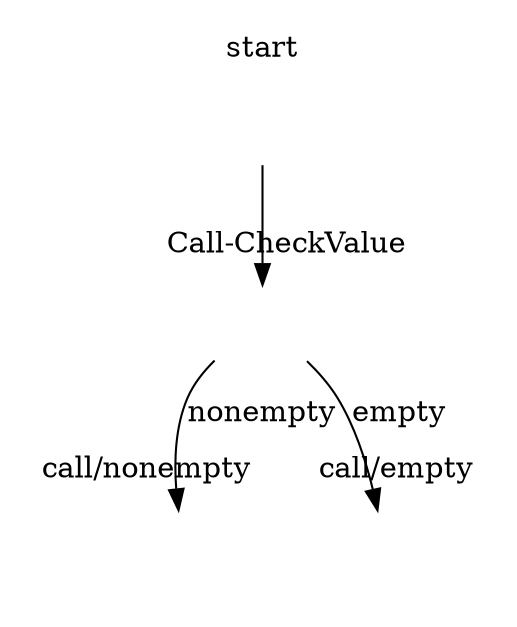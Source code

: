 digraph pl1_node_as_cluster {
  //rankdir=TD;
  compound=true;
  ranksep=0.5;
  //node [style=invis,labelloc=t];
  //node [color=white,style=filled,labelloc=t];
  node [shape=plaintext, fontsize=10, label=""];
  graph [penwidth=0,labelloc="t"];
  /* Nodes */
  subgraph cluster_s {
    label="start";
    icon_s [image="../../../icons/pipeline_start_node.gif"]; }
  subgraph cluster_ccv {
    label="Call-CheckValue";
    icon_ccv [image="../../../icons/pipeline_call_node.gif"]; }
  subgraph cluster_cne {
    label="call/nonempty";
    icon_cne [image="../../../icons/pipeline_interaction_node.gif"];
    }
  subgraph cluster_ce {
    label="call/empty";
    icon_ce [image="../../../icons/pipeline_interaction_node.gif"];
    }
  //Edges
  icon_s -> icon_ccv;
  icon_ccv -> icon_cne [label="nonempty"];
  icon_ccv -> icon_ce [label="empty"];
}
